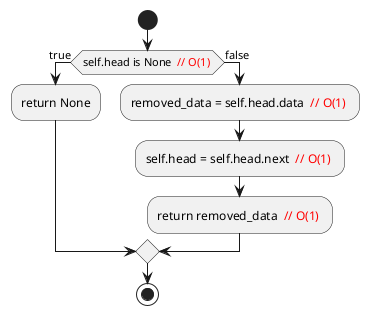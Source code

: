 @startuml
start
if (self.head is None <font color=red> // O(1) </font>)  then (true) 
    :return None;
else (false)
    :removed_data = self.head.data <font color=red> // O(1) </font>;
    :self.head = self.head.next <font color=red> // O(1) </font>;
    :return removed_data <font color=red> // O(1) </font>;
endif
stop
@enduml